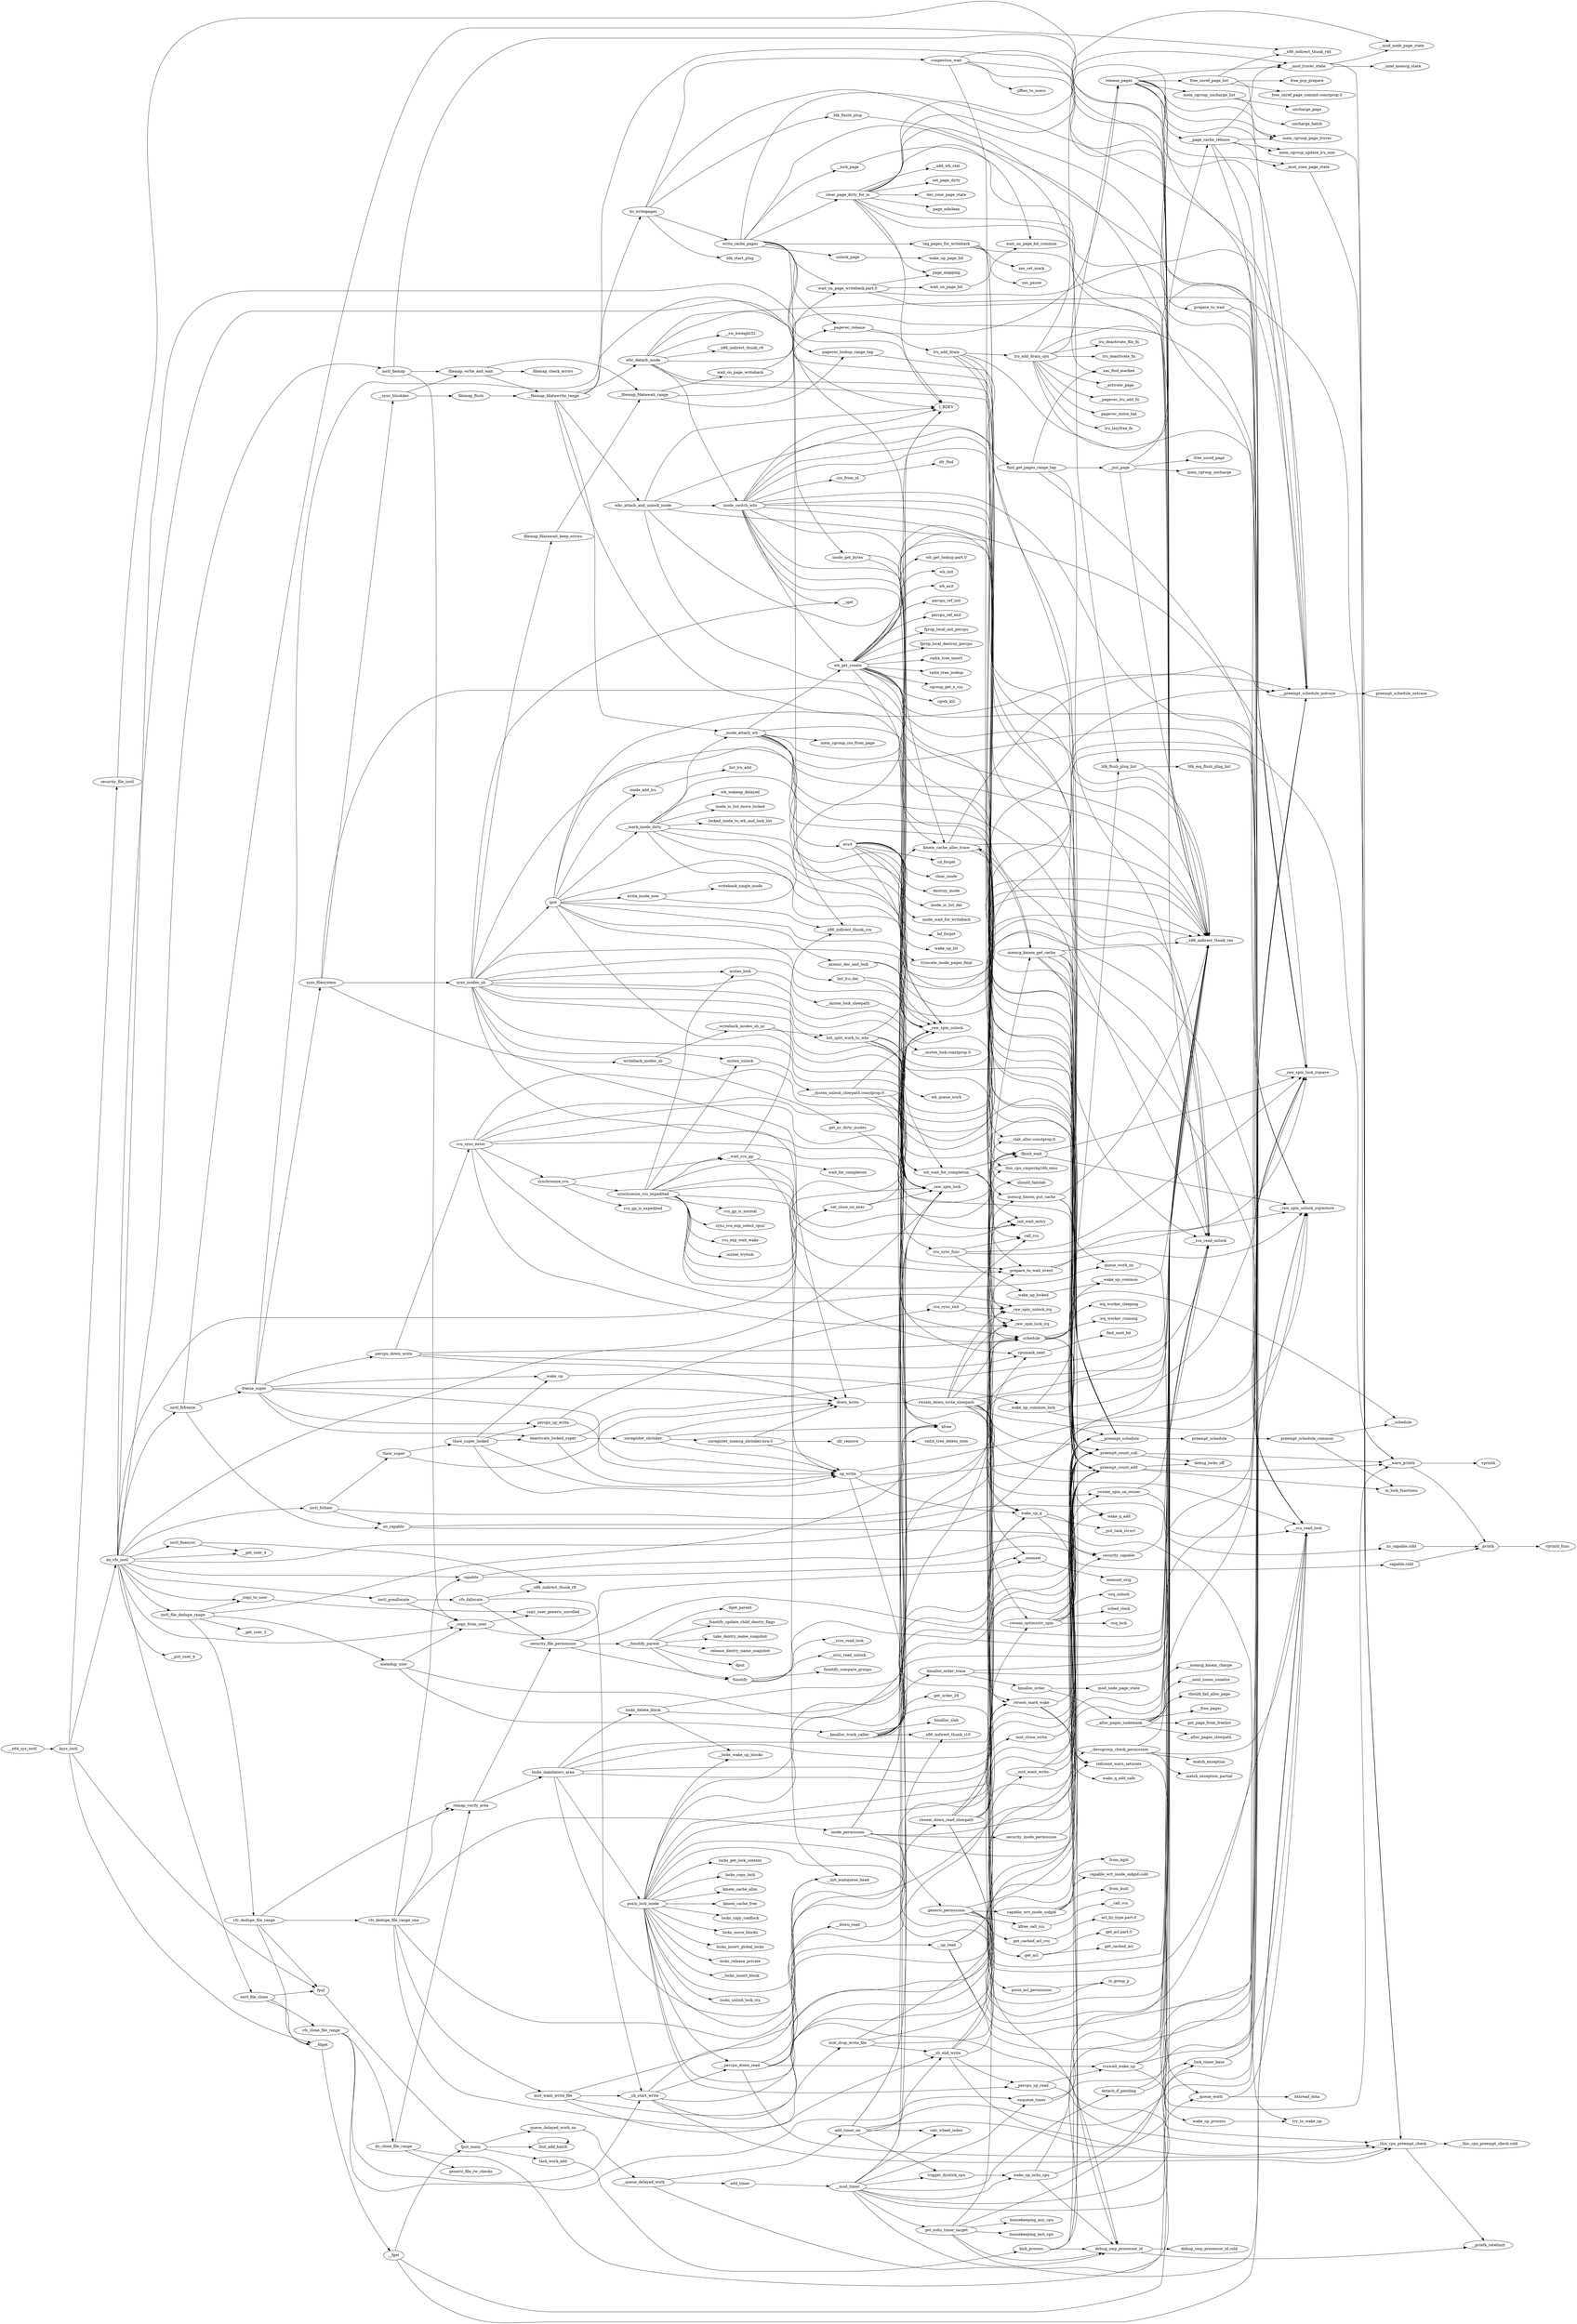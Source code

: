 digraph G {
rankdir="LR"
"__x64_sys_ioctl"->"ksys_ioctl" 
"ksys_ioctl"->"fput" 
"fput"->"fput_many" 
"fput_many"->"queue_delayed_work_on" 
"queue_delayed_work_on"->"__queue_delayed_work" 
"__queue_delayed_work"->"__queue_work" 
"__queue_work"->"kthread_data" 
"__queue_work"->"__rcu_read_lock" 
"__queue_delayed_work"->"add_timer_on" 
"add_timer_on"->"calc_wheel_index" 
"add_timer_on"->"lock_timer_base" 
"lock_timer_base"->"_raw_spin_unlock_irqrestore" 
"lock_timer_base"->"_raw_spin_lock_irqsave" 
"add_timer_on"->"trigger_dyntick_cpu" 
"trigger_dyntick_cpu"->"wake_up_nohz_cpu" 
"wake_up_nohz_cpu"->"___preempt_schedule_notrace" 
"wake_up_nohz_cpu"->"debug_smp_processor_id" 
"wake_up_nohz_cpu"->"__x86_indirect_thunk_rax" 
"add_timer_on"->"enqueue_timer" 
"enqueue_timer"->"___preempt_schedule_notrace" 
"___preempt_schedule_notrace"->"preempt_schedule_notrace" 
"enqueue_timer"->"__x86_indirect_thunk_rax" 
"add_timer_on"->"_raw_spin_unlock" 
"add_timer_on"->"_raw_spin_unlock_irqrestore" 
"add_timer_on"->"_raw_spin_lock" 
"__queue_delayed_work"->"add_timer" 
"add_timer"->"__mod_timer" 
"__mod_timer"->"get_nohz_timer_target" 
"get_nohz_timer_target"->"housekeeping_any_cpu" 
"get_nohz_timer_target"->"housekeeping_test_cpu" 
"get_nohz_timer_target"->"__rcu_read_lock" 
"get_nohz_timer_target"->"__rcu_read_unlock" 
"get_nohz_timer_target"->"debug_smp_processor_id" 
"get_nohz_timer_target"->"cpumask_next" 
"__mod_timer"->"wake_up_nohz_cpu" 
"__mod_timer"->"calc_wheel_index" 
"__mod_timer"->"lock_timer_base" 
"__mod_timer"->"trigger_dyntick_cpu" 
"__mod_timer"->"enqueue_timer" 
"__mod_timer"->"detach_if_pending" 
"detach_if_pending"->"___preempt_schedule_notrace" 
"detach_if_pending"->"__x86_indirect_thunk_rax" 
"__mod_timer"->"debug_smp_processor_id" 
"debug_smp_processor_id"->"__printk_ratelimit" 
"debug_smp_processor_id"->"debug_smp_processor_id.cold" 
"__mod_timer"->"_raw_spin_unlock" 
"__mod_timer"->"_raw_spin_unlock_irqrestore" 
"__mod_timer"->"_raw_spin_lock" 
"fput_many"->"task_work_add" 
"task_work_add"->"kick_process" 
"kick_process"->"___preempt_schedule" 
"___preempt_schedule"->"preempt_schedule" 
"preempt_schedule"->"preempt_schedule_common" 
"preempt_schedule_common"->"in_lock_functions" 
"preempt_schedule_common"->"__schedule" 
"kick_process"->"preempt_count_sub" 
"preempt_count_sub"->"debug_locks_off" 
"preempt_count_sub"->"__warn_printk" 
"__warn_printk"->"vprintk" 
"__warn_printk"->"printk" 
"printk"->"vprintk_func" 
"kick_process"->"preempt_count_add" 
"preempt_count_add"->"in_lock_functions" 
"preempt_count_add"->"debug_locks_off" 
"preempt_count_add"->"__warn_printk" 
"kick_process"->"debug_smp_processor_id" 
"kick_process"->"__x86_indirect_thunk_rax" 
"fput_many"->"llist_add_batch" 
"llist_add_batch"->"llist_add_batch" 
"ksys_ioctl"->"do_vfs_ioctl" 
"do_vfs_ioctl"->"capable" 
"capable"->"security_capable" 
"security_capable"->"__x86_indirect_thunk_rax" 
"capable"->"capable.cold" 
"capable.cold"->"printk" 
"do_vfs_ioctl"->"inode_get_bytes" 
"inode_get_bytes"->"_raw_spin_unlock" 
"inode_get_bytes"->"_raw_spin_lock" 
"do_vfs_ioctl"->"ioctl_fiemap" 
"ioctl_fiemap"->"filemap_write_and_wait" 
"filemap_write_and_wait"->"filemap_check_errors" 
"filemap_write_and_wait"->"__filemap_fdatawait_range" 
"__filemap_fdatawait_range"->"wait_on_page_writeback" 
"wait_on_page_writeback"->"wait_on_page_writeback.part.0" 
"wait_on_page_writeback.part.0"->"___preempt_schedule_notrace" 
"wait_on_page_writeback.part.0"->"wait_on_page_bit" 
"wait_on_page_bit"->"wait_on_page_bit_common" 
"wait_on_page_writeback.part.0"->"page_mapping" 
"wait_on_page_writeback.part.0"->"__x86_indirect_thunk_rax" 
"__filemap_fdatawait_range"->"pagevec_lookup_range_tag" 
"pagevec_lookup_range_tag"->"find_get_pages_range_tag" 
"find_get_pages_range_tag"->"__rcu_read_lock" 
"find_get_pages_range_tag"->"__rcu_read_unlock" 
"find_get_pages_range_tag"->"__put_page" 
"__put_page"->"__page_cache_release" 
"__put_page"->"free_unref_page" 
"__put_page"->"mem_cgroup_uncharge" 
"__put_page"->"__x86_indirect_thunk_rax" 
"find_get_pages_range_tag"->"xas_find_marked" 
"__filemap_fdatawait_range"->"__pagevec_release" 
"__pagevec_release"->"release_pages" 
"release_pages"->"__page_cache_release" 
"__page_cache_release"->"__mod_zone_page_state" 
"__page_cache_release"->"__mod_lruvec_state" 
"__page_cache_release"->"mem_cgroup_page_lruvec" 
"__page_cache_release"->"mem_cgroup_update_lru_size" 
"__page_cache_release"->"_raw_spin_unlock_irqrestore" 
"__page_cache_release"->"_raw_spin_lock_irqsave" 
"release_pages"->"__mod_zone_page_state" 
"__mod_zone_page_state"->"__this_cpu_preempt_check" 
"release_pages"->"free_unref_page_list" 
"free_unref_page_list"->"___preempt_schedule_notrace" 
"free_unref_page_list"->"free_unref_page_commit.constprop.0" 
"free_unref_page_list"->"free_pcp_prepare" 
"free_unref_page_list"->"__x86_indirect_thunk_rdx" 
"release_pages"->"__mod_lruvec_state" 
"__mod_lruvec_state"->"__mod_node_page_state" 
"__mod_lruvec_state"->"__mod_memcg_state" 
"__mod_lruvec_state"->"__this_cpu_preempt_check" 
"release_pages"->"mem_cgroup_page_lruvec" 
"release_pages"->"mem_cgroup_update_lru_size" 
"mem_cgroup_update_lru_size"->"__warn_printk" 
"release_pages"->"mem_cgroup_uncharge_list" 
"mem_cgroup_uncharge_list"->"uncharge_batch" 
"mem_cgroup_uncharge_list"->"uncharge_page" 
"release_pages"->"_raw_spin_unlock_irqrestore" 
"release_pages"->"_raw_spin_lock_irqsave" 
"release_pages"->"__x86_indirect_thunk_rax" 
"__pagevec_release"->"lru_add_drain" 
"lru_add_drain"->"___preempt_schedule" 
"lru_add_drain"->"preempt_count_sub" 
"lru_add_drain"->"preempt_count_add" 
"lru_add_drain"->"lru_add_drain_cpu" 
"lru_add_drain_cpu"->"lru_lazyfree_fn" 
"lru_add_drain_cpu"->"lru_deactivate_file_fn" 
"lru_add_drain_cpu"->"lru_deactivate_fn" 
"lru_add_drain_cpu"->"__activate_page" 
"lru_add_drain_cpu"->"release_pages" 
"lru_add_drain_cpu"->"__pagevec_lru_add_fn" 
"lru_add_drain_cpu"->"pagevec_move_tail" 
"lru_add_drain_cpu"->"mem_cgroup_page_lruvec" 
"lru_add_drain_cpu"->"_raw_spin_unlock_irqrestore" 
"lru_add_drain_cpu"->"_raw_spin_lock_irqsave" 
"lru_add_drain"->"__this_cpu_preempt_check" 
"__this_cpu_preempt_check"->"__printk_ratelimit" 
"__this_cpu_preempt_check"->"__this_cpu_preempt_check.cold" 
"filemap_write_and_wait"->"__filemap_fdatawrite_range" 
"__filemap_fdatawrite_range"->"do_writepages" 
"do_writepages"->"write_cache_pages" 
"write_cache_pages"->"___preempt_schedule_notrace" 
"write_cache_pages"->"unlock_page" 
"unlock_page"->"wake_up_page_bit" 
"write_cache_pages"->"__lock_page" 
"__lock_page"->"wait_on_page_bit_common" 
"write_cache_pages"->"tag_pages_for_writeback" 
"tag_pages_for_writeback"->"xas_pause" 
"tag_pages_for_writeback"->"xas_set_mark" 
"tag_pages_for_writeback"->"xas_find_marked" 
"tag_pages_for_writeback"->"_raw_spin_unlock_irq" 
"tag_pages_for_writeback"->"_raw_spin_lock_irq" 
"write_cache_pages"->"wait_on_page_writeback.part.0" 
"write_cache_pages"->"clear_page_dirty_for_io" 
"clear_page_dirty_for_io"->"__rcu_read_lock" 
"clear_page_dirty_for_io"->"__rcu_read_unlock" 
"clear_page_dirty_for_io"->"__add_wb_stat" 
"clear_page_dirty_for_io"->"set_page_dirty" 
"clear_page_dirty_for_io"->"page_mapping" 
"clear_page_dirty_for_io"->"dec_zone_page_state" 
"clear_page_dirty_for_io"->"__mod_node_page_state" 
"clear_page_dirty_for_io"->"page_mkclean" 
"clear_page_dirty_for_io"->"__mod_lruvec_state" 
"clear_page_dirty_for_io"->"I_BDEV" 
"clear_page_dirty_for_io"->"_raw_spin_unlock_irqrestore" 
"clear_page_dirty_for_io"->"_raw_spin_lock_irqsave" 
"write_cache_pages"->"pagevec_lookup_range_tag" 
"write_cache_pages"->"__pagevec_release" 
"write_cache_pages"->"I_BDEV" 
"write_cache_pages"->"__x86_indirect_thunk_rax" 
"write_cache_pages"->"__x86_indirect_thunk_rcx" 
"do_writepages"->"congestion_wait" 
"congestion_wait"->"___preempt_schedule_notrace" 
"congestion_wait"->"prepare_to_wait" 
"prepare_to_wait"->"_raw_spin_unlock_irqrestore" 
"prepare_to_wait"->"_raw_spin_lock_irqsave" 
"congestion_wait"->"finish_wait" 
"finish_wait"->"_raw_spin_unlock_irqrestore" 
"finish_wait"->"_raw_spin_lock_irqsave" 
"congestion_wait"->"jiffies_to_usecs" 
"congestion_wait"->"__x86_indirect_thunk_rax" 
"do_writepages"->"blk_start_plug" 
"do_writepages"->"blk_finish_plug" 
"blk_finish_plug"->"blk_flush_plug_list" 
"blk_flush_plug_list"->"blk_mq_flush_plug_list" 
"blk_flush_plug_list"->"__x86_indirect_thunk_rax" 
"do_writepages"->"__x86_indirect_thunk_rax" 
"__filemap_fdatawrite_range"->"wbc_attach_and_unlock_inode" 
"wbc_attach_and_unlock_inode"->"___preempt_schedule" 
"wbc_attach_and_unlock_inode"->"preempt_count_sub" 
"wbc_attach_and_unlock_inode"->"preempt_count_add" 
"wbc_attach_and_unlock_inode"->"inode_switch_wbs" 
"inode_switch_wbs"->"___preempt_schedule" 
"inode_switch_wbs"->"preempt_count_sub" 
"inode_switch_wbs"->"preempt_count_add" 
"inode_switch_wbs"->"__rcu_read_lock" 
"inode_switch_wbs"->"call_rcu" 
"inode_switch_wbs"->"__rcu_read_unlock" 
"inode_switch_wbs"->"css_from_id" 
"css_from_id"->"idr_find" 
"inode_switch_wbs"->"wb_get_create" 
"wb_get_create"->"___preempt_schedule" 
"wb_get_create"->"preempt_count_sub" 
"wb_get_create"->"preempt_count_add" 
"wb_get_create"->"cgroup_get_e_css" 
"wb_get_create"->"cgwb_kill" 
"wb_get_create"->"wb_get_lookup.part.0" 
"wb_get_create"->"wb_init" 
"wb_get_create"->"wb_exit" 
"wb_get_create"->"kmem_cache_alloc_trace" 
"wb_get_create"->"kfree" 
"wb_get_create"->"percpu_ref_init" 
"wb_get_create"->"percpu_ref_exit" 
"wb_get_create"->"refcount_warn_saturate" 
"wb_get_create"->"fprop_local_init_percpu" 
"wb_get_create"->"fprop_local_destroy_percpu" 
"wb_get_create"->"radix_tree_insert" 
"wb_get_create"->"radix_tree_lookup" 
"wb_get_create"->"_raw_spin_unlock_irqrestore" 
"wb_get_create"->"_raw_spin_lock_irqsave" 
"wb_get_create"->"__x86_indirect_thunk_rax" 
"inode_switch_wbs"->"kmem_cache_alloc_trace" 
"kmem_cache_alloc_trace"->"___preempt_schedule_notrace" 
"kmem_cache_alloc_trace"->"should_failslab" 
"kmem_cache_alloc_trace"->"___slab_alloc.constprop.0" 
"kmem_cache_alloc_trace"->"memcg_kmem_get_cache" 
"kmem_cache_alloc_trace"->"memcg_kmem_put_cache" 
"kmem_cache_alloc_trace"->"debug_smp_processor_id" 
"kmem_cache_alloc_trace"->"this_cpu_cmpxchg16b_emu" 
"kmem_cache_alloc_trace"->"__memset" 
"kmem_cache_alloc_trace"->"__x86_indirect_thunk_rax" 
"inode_switch_wbs"->"kfree" 
"inode_switch_wbs"->"__iget" 
"inode_switch_wbs"->"I_BDEV" 
"inode_switch_wbs"->"_raw_spin_unlock" 
"inode_switch_wbs"->"_raw_spin_lock" 
"inode_switch_wbs"->"__x86_indirect_thunk_rax" 
"wbc_attach_and_unlock_inode"->"I_BDEV" 
"wbc_attach_and_unlock_inode"->"_raw_spin_unlock" 
"__filemap_fdatawrite_range"->"wbc_detach_inode" 
"wbc_detach_inode"->"___preempt_schedule" 
"wbc_detach_inode"->"___preempt_schedule_notrace" 
"wbc_detach_inode"->"preempt_count_sub" 
"wbc_detach_inode"->"preempt_count_add" 
"wbc_detach_inode"->"inode_switch_wbs" 
"wbc_detach_inode"->"__sw_hweight32" 
"wbc_detach_inode"->"__x86_indirect_thunk_rax" 
"wbc_detach_inode"->"__x86_indirect_thunk_r9" 
"__filemap_fdatawrite_range"->"__inode_attach_wb" 
"__inode_attach_wb"->"___preempt_schedule" 
"__inode_attach_wb"->"preempt_count_sub" 
"__inode_attach_wb"->"preempt_count_add" 
"__inode_attach_wb"->"__rcu_read_lock" 
"__inode_attach_wb"->"__rcu_read_unlock" 
"__inode_attach_wb"->"wb_get_create" 
"__inode_attach_wb"->"mem_cgroup_css_from_page" 
"__inode_attach_wb"->"I_BDEV" 
"__inode_attach_wb"->"__x86_indirect_thunk_rax" 
"__filemap_fdatawrite_range"->"I_BDEV" 
"__filemap_fdatawrite_range"->"_raw_spin_lock" 
"ioctl_fiemap"->"_copy_from_user" 
"_copy_from_user"->"copy_user_generic_unrolled" 
"_copy_from_user"->"__memset" 
"__memset"->"memset_orig" 
"ioctl_fiemap"->"__x86_indirect_thunk_rax" 
"do_vfs_ioctl"->"ioctl_file_clone" 
"ioctl_file_clone"->"vfs_clone_file_range" 
"vfs_clone_file_range"->"do_clone_file_range" 
"do_clone_file_range"->"generic_file_rw_checks" 
"do_clone_file_range"->"remap_verify_area" 
"remap_verify_area"->"locks_mandatory_area" 
"locks_mandatory_area"->"__init_waitqueue_head" 
"locks_mandatory_area"->"init_wait_entry" 
"locks_mandatory_area"->"finish_wait" 
"locks_mandatory_area"->"prepare_to_wait_event" 
"prepare_to_wait_event"->"_raw_spin_unlock_irqrestore" 
"prepare_to_wait_event"->"_raw_spin_lock_irqsave" 
"locks_mandatory_area"->"locks_delete_block" 
"locks_delete_block"->"__locks_wake_up_blocks" 
"locks_delete_block"->"_raw_spin_unlock" 
"locks_delete_block"->"_raw_spin_lock" 
"locks_mandatory_area"->"posix_lock_inode" 
"posix_lock_inode"->"___preempt_schedule" 
"posix_lock_inode"->"___preempt_schedule_notrace" 
"posix_lock_inode"->"preempt_count_sub" 
"posix_lock_inode"->"preempt_count_add" 
"posix_lock_inode"->"__init_waitqueue_head" 
"posix_lock_inode"->"__percpu_up_read" 
"posix_lock_inode"->"__percpu_down_read" 
"posix_lock_inode"->"kmem_cache_alloc" 
"posix_lock_inode"->"kmem_cache_free" 
"posix_lock_inode"->"locks_copy_conflock" 
"posix_lock_inode"->"locks_move_blocks" 
"posix_lock_inode"->"locks_insert_global_locks" 
"posix_lock_inode"->"locks_release_private" 
"posix_lock_inode"->"__locks_wake_up_blocks" 
"posix_lock_inode"->"__locks_insert_block" 
"posix_lock_inode"->"locks_unlink_lock_ctx" 
"posix_lock_inode"->"locks_get_lock_context" 
"posix_lock_inode"->"locks_copy_lock" 
"posix_lock_inode"->"__this_cpu_preempt_check" 
"posix_lock_inode"->"_raw_spin_unlock" 
"posix_lock_inode"->"_raw_spin_lock" 
"posix_lock_inode"->"__x86_indirect_thunk_rax" 
"locks_mandatory_area"->"schedule" 
"schedule"->"wq_worker_running" 
"schedule"->"wq_worker_sleeping" 
"schedule"->"preempt_count_sub" 
"schedule"->"preempt_count_add" 
"schedule"->"blk_flush_plug_list" 
"schedule"->"__schedule" 
"remap_verify_area"->"security_file_permission" 
"security_file_permission"->"fsnotify" 
"fsnotify"->"__srcu_read_lock" 
"fsnotify"->"__srcu_read_unlock" 
"fsnotify"->"fsnotify_compare_groups" 
"fsnotify"->"__x86_indirect_thunk_rax" 
"security_file_permission"->"__fsnotify_parent" 
"__fsnotify_parent"->"take_dentry_name_snapshot" 
"__fsnotify_parent"->"release_dentry_name_snapshot" 
"__fsnotify_parent"->"dput" 
"__fsnotify_parent"->"dget_parent" 
"__fsnotify_parent"->"fsnotify" 
"__fsnotify_parent"->"__fsnotify_update_child_dentry_flags" 
"security_file_permission"->"__x86_indirect_thunk_rax" 
"do_clone_file_range"->"__x86_indirect_thunk_rax" 
"vfs_clone_file_range"->"__sb_end_write" 
"__sb_end_write"->"___preempt_schedule" 
"__sb_end_write"->"preempt_count_sub" 
"__sb_end_write"->"preempt_count_add" 
"__sb_end_write"->"__percpu_up_read" 
"__percpu_up_read"->"rcuwait_wake_up" 
"rcuwait_wake_up"->"wake_up_process" 
"wake_up_process"->"try_to_wake_up" 
"rcuwait_wake_up"->"__rcu_read_lock" 
"rcuwait_wake_up"->"__rcu_read_unlock" 
"__percpu_up_read"->"__this_cpu_preempt_check" 
"__sb_end_write"->"__this_cpu_preempt_check" 
"vfs_clone_file_range"->"__sb_start_write" 
"__sb_start_write"->"___preempt_schedule" 
"__sb_start_write"->"preempt_count_sub" 
"__sb_start_write"->"preempt_count_add" 
"__sb_start_write"->"__percpu_down_read" 
"__percpu_down_read"->"rcuwait_wake_up" 
"__percpu_down_read"->"preempt_count_sub" 
"__percpu_down_read"->"preempt_count_add" 
"__percpu_down_read"->"__down_read" 
"__down_read"->"rwsem_down_read_slowpath" 
"rwsem_down_read_slowpath"->"___preempt_schedule" 
"rwsem_down_read_slowpath"->"preempt_count_sub" 
"rwsem_down_read_slowpath"->"preempt_count_add" 
"rwsem_down_read_slowpath"->"wake_up_q" 
"rwsem_down_read_slowpath"->"rwsem_mark_wake" 
"rwsem_down_read_slowpath"->"rwsem_optimistic_spin" 
"rwsem_down_read_slowpath"->"__rcu_read_lock" 
"rwsem_down_read_slowpath"->"__rcu_read_unlock" 
"rwsem_down_read_slowpath"->"schedule" 
"rwsem_down_read_slowpath"->"_raw_spin_unlock_irq" 
"rwsem_down_read_slowpath"->"_raw_spin_lock_irq" 
"__percpu_down_read"->"__up_read" 
"__up_read"->"wake_up_q" 
"wake_up_q"->"__put_task_struct" 
"wake_up_q"->"try_to_wake_up" 
"wake_up_q"->"refcount_warn_saturate" 
"__up_read"->"rwsem_mark_wake" 
"rwsem_mark_wake"->"wake_q_add" 
"rwsem_mark_wake"->"wake_q_add_safe" 
"rwsem_mark_wake"->"refcount_warn_saturate" 
"__up_read"->"_raw_spin_unlock_irqrestore" 
"__up_read"->"_raw_spin_lock_irqsave" 
"__percpu_down_read"->"__this_cpu_preempt_check" 
"__sb_start_write"->"__this_cpu_preempt_check" 
"ioctl_file_clone"->"fput" 
"ioctl_file_clone"->"__fdget" 
"__fdget"->"__fget" 
"__fget"->"__rcu_read_lock" 
"__fget"->"__rcu_read_unlock" 
"__fget"->"fput_many" 
"do_vfs_ioctl"->"ioctl_preallocate" 
"ioctl_preallocate"->"vfs_fallocate" 
"vfs_fallocate"->"__sb_start_write" 
"vfs_fallocate"->"security_file_permission" 
"vfs_fallocate"->"__x86_indirect_thunk_r8" 
"ioctl_preallocate"->"_copy_from_user" 
"do_vfs_ioctl"->"ioctl_fioasync" 
"ioctl_fioasync"->"__get_user_4" 
"ioctl_fioasync"->"__x86_indirect_thunk_r8" 
"do_vfs_ioctl"->"ioctl_fsfreeze" 
"ioctl_fsfreeze"->"ns_capable" 
"ns_capable"->"security_capable" 
"ns_capable"->"ns_capable.cold" 
"ns_capable.cold"->"printk" 
"ioctl_fsfreeze"->"freeze_super" 
"freeze_super"->"__wake_up" 
"__wake_up"->"__wake_up_common_lock" 
"__wake_up_common_lock"->"__wake_up_common" 
"__wake_up_common"->"__x86_indirect_thunk_rax" 
"__wake_up_common_lock"->"_raw_spin_unlock_irqrestore" 
"__wake_up_common_lock"->"_raw_spin_lock_irqsave" 
"freeze_super"->"up_write" 
"up_write"->"wake_up_q" 
"up_write"->"rwsem_mark_wake" 
"up_write"->"_raw_spin_unlock_irqrestore" 
"up_write"->"_raw_spin_lock_irqsave" 
"freeze_super"->"percpu_down_write" 
"percpu_down_write"->"rcu_sync_enter" 
"rcu_sync_enter"->"init_wait_entry" 
"rcu_sync_enter"->"finish_wait" 
"rcu_sync_enter"->"prepare_to_wait_event" 
"rcu_sync_enter"->"rcu_sync_func" 
"rcu_sync_func"->"__wake_up_locked" 
"__wake_up_locked"->"__wake_up_common" 
"rcu_sync_func"->"call_rcu" 
"rcu_sync_func"->"_raw_spin_unlock_irqrestore" 
"rcu_sync_func"->"_raw_spin_lock_irqsave" 
"rcu_sync_enter"->"synchronize_rcu" 
"synchronize_rcu"->"rcu_gp_is_expedited" 
"synchronize_rcu"->"__wait_rcu_gp" 
"__wait_rcu_gp"->"__init_waitqueue_head" 
"__wait_rcu_gp"->"wait_for_completion" 
"__wait_rcu_gp"->"__x86_indirect_thunk_rcx" 
"synchronize_rcu"->"synchronize_rcu_expedited" 
"synchronize_rcu_expedited"->"queue_work_on" 
"synchronize_rcu_expedited"->"init_wait_entry" 
"synchronize_rcu_expedited"->"finish_wait" 
"synchronize_rcu_expedited"->"prepare_to_wait_event" 
"synchronize_rcu_expedited"->"rcu_gp_is_normal" 
"synchronize_rcu_expedited"->"__wait_rcu_gp" 
"synchronize_rcu_expedited"->"sync_rcu_exp_select_cpus" 
"synchronize_rcu_expedited"->"rcu_exp_wait_wake" 
"synchronize_rcu_expedited"->"schedule" 
"synchronize_rcu_expedited"->"mutex_unlock" 
"synchronize_rcu_expedited"->"mutex_trylock" 
"synchronize_rcu_expedited"->"mutex_lock" 
"synchronize_rcu_expedited"->"_raw_spin_unlock" 
"synchronize_rcu_expedited"->"_raw_spin_lock" 
"rcu_sync_enter"->"schedule" 
"rcu_sync_enter"->"_raw_spin_unlock_irq" 
"rcu_sync_enter"->"_raw_spin_lock_irq" 
"percpu_down_write"->"cpumask_next" 
"cpumask_next"->"find_next_bit" 
"percpu_down_write"->"schedule" 
"percpu_down_write"->"down_write" 
"down_write"->"rwsem_down_write_slowpath" 
"rwsem_down_write_slowpath"->"___preempt_schedule" 
"rwsem_down_write_slowpath"->"preempt_count_sub" 
"rwsem_down_write_slowpath"->"preempt_count_add" 
"rwsem_down_write_slowpath"->"wake_up_q" 
"rwsem_down_write_slowpath"->"rwsem_spin_on_owner" 
"rwsem_spin_on_owner"->"__rcu_read_lock" 
"rwsem_spin_on_owner"->"__rcu_read_unlock" 
"rwsem_down_write_slowpath"->"rwsem_mark_wake" 
"rwsem_down_write_slowpath"->"rwsem_optimistic_spin" 
"rwsem_optimistic_spin"->"___preempt_schedule" 
"rwsem_optimistic_spin"->"sched_clock" 
"rwsem_optimistic_spin"->"preempt_count_sub" 
"rwsem_optimistic_spin"->"preempt_count_add" 
"rwsem_optimistic_spin"->"rwsem_spin_on_owner" 
"rwsem_optimistic_spin"->"osq_lock" 
"rwsem_optimistic_spin"->"osq_unlock" 
"rwsem_down_write_slowpath"->"__rcu_read_lock" 
"rwsem_down_write_slowpath"->"__rcu_read_unlock" 
"rwsem_down_write_slowpath"->"schedule" 
"rwsem_down_write_slowpath"->"_raw_spin_unlock_irq" 
"rwsem_down_write_slowpath"->"_raw_spin_lock_irq" 
"freeze_super"->"percpu_up_write" 
"percpu_up_write"->"up_write" 
"percpu_up_write"->"rcu_sync_exit" 
"rcu_sync_exit"->"call_rcu" 
"rcu_sync_exit"->"_raw_spin_unlock_irq" 
"rcu_sync_exit"->"_raw_spin_lock_irq" 
"freeze_super"->"deactivate_locked_super" 
"deactivate_locked_super"->"up_write" 
"deactivate_locked_super"->"unregister_shrinker" 
"unregister_shrinker"->"up_write" 
"unregister_shrinker"->"unregister_memcg_shrinker.isra.0" 
"unregister_memcg_shrinker.isra.0"->"up_write" 
"unregister_memcg_shrinker.isra.0"->"idr_remove" 
"idr_remove"->"radix_tree_delete_item" 
"unregister_memcg_shrinker.isra.0"->"down_write" 
"unregister_shrinker"->"kfree" 
"unregister_shrinker"->"down_write" 
"deactivate_locked_super"->"__x86_indirect_thunk_rax" 
"freeze_super"->"sync_filesystem" 
"sync_filesystem"->"writeback_inodes_sb" 
"writeback_inodes_sb"->"get_nr_dirty_inodes" 
"get_nr_dirty_inodes"->"cpumask_next" 
"writeback_inodes_sb"->"__writeback_inodes_sb_nr" 
"__writeback_inodes_sb_nr"->"wb_wait_for_completion" 
"wb_wait_for_completion"->"init_wait_entry" 
"wb_wait_for_completion"->"finish_wait" 
"wb_wait_for_completion"->"prepare_to_wait_event" 
"wb_wait_for_completion"->"schedule" 
"__writeback_inodes_sb_nr"->"bdi_split_work_to_wbs" 
"bdi_split_work_to_wbs"->"___preempt_schedule" 
"bdi_split_work_to_wbs"->"preempt_count_sub" 
"bdi_split_work_to_wbs"->"preempt_count_add" 
"bdi_split_work_to_wbs"->"__rcu_read_lock" 
"bdi_split_work_to_wbs"->"__rcu_read_unlock" 
"bdi_split_work_to_wbs"->"kmem_cache_alloc_trace" 
"bdi_split_work_to_wbs"->"wb_queue_work" 
"bdi_split_work_to_wbs"->"wb_wait_for_completion" 
"bdi_split_work_to_wbs"->"__x86_indirect_thunk_rax" 
"sync_filesystem"->"sync_inodes_sb" 
"sync_inodes_sb"->"up_write" 
"sync_inodes_sb"->"__rcu_read_lock" 
"sync_inodes_sb"->"__rcu_read_unlock" 
"sync_inodes_sb"->"filemap_fdatawait_keep_errors" 
"filemap_fdatawait_keep_errors"->"__filemap_fdatawait_range" 
"sync_inodes_sb"->"__iget" 
"sync_inodes_sb"->"iput" 
"iput"->"___preempt_schedule_notrace" 
"iput"->"list_lru_del" 
"list_lru_del"->"_raw_spin_unlock" 
"list_lru_del"->"_raw_spin_lock" 
"iput"->"evict" 
"evict"->"wake_up_bit" 
"evict"->"truncate_inode_pages_final" 
"evict"->"cd_forget" 
"evict"->"clear_inode" 
"evict"->"destroy_inode" 
"evict"->"inode_io_list_del" 
"evict"->"inode_wait_for_writeback" 
"evict"->"bd_forget" 
"evict"->"_raw_spin_unlock" 
"evict"->"_raw_spin_lock" 
"evict"->"__x86_indirect_thunk_rax" 
"iput"->"inode_add_lru" 
"inode_add_lru"->"list_lru_add" 
"iput"->"__mark_inode_dirty" 
"__mark_inode_dirty"->"___preempt_schedule_notrace" 
"__mark_inode_dirty"->"wb_wakeup_delayed" 
"__mark_inode_dirty"->"inode_io_list_move_locked" 
"__mark_inode_dirty"->"locked_inode_to_wb_and_lock_list" 
"__mark_inode_dirty"->"__inode_attach_wb" 
"__mark_inode_dirty"->"__warn_printk" 
"__mark_inode_dirty"->"_raw_spin_unlock" 
"__mark_inode_dirty"->"_raw_spin_lock" 
"__mark_inode_dirty"->"__x86_indirect_thunk_rax" 
"iput"->"write_inode_now" 
"write_inode_now"->"writeback_single_inode" 
"write_inode_now"->"I_BDEV" 
"iput"->"_atomic_dec_and_lock" 
"_atomic_dec_and_lock"->"_raw_spin_unlock" 
"_atomic_dec_and_lock"->"_raw_spin_lock" 
"iput"->"_raw_spin_unlock" 
"iput"->"_raw_spin_lock" 
"iput"->"__x86_indirect_thunk_rax" 
"iput"->"__x86_indirect_thunk_rcx" 
"sync_inodes_sb"->"wb_wait_for_completion" 
"sync_inodes_sb"->"bdi_split_work_to_wbs" 
"sync_inodes_sb"->"mutex_unlock" 
"mutex_unlock"->"__mutex_unlock_slowpath.constprop.0" 
"__mutex_unlock_slowpath.constprop.0"->"wake_q_add" 
"__mutex_unlock_slowpath.constprop.0"->"wake_up_q" 
"__mutex_unlock_slowpath.constprop.0"->"_raw_spin_unlock" 
"__mutex_unlock_slowpath.constprop.0"->"_raw_spin_lock" 
"sync_inodes_sb"->"mutex_lock" 
"mutex_lock"->"__mutex_lock_slowpath" 
"__mutex_lock_slowpath"->"__mutex_lock.constprop.0" 
"sync_inodes_sb"->"down_write" 
"sync_inodes_sb"->"_raw_spin_unlock" 
"sync_inodes_sb"->"_raw_spin_unlock_irq" 
"sync_inodes_sb"->"_raw_spin_lock" 
"sync_inodes_sb"->"_raw_spin_lock_irq" 
"sync_filesystem"->"__sync_blockdev" 
"__sync_blockdev"->"filemap_write_and_wait" 
"__sync_blockdev"->"filemap_flush" 
"filemap_flush"->"__filemap_fdatawrite_range" 
"sync_filesystem"->"__x86_indirect_thunk_rax" 
"freeze_super"->"down_write" 
"freeze_super"->"__x86_indirect_thunk_rax" 
"ioctl_fsfreeze"->"__x86_indirect_thunk_rdx" 
"do_vfs_ioctl"->"ioctl_fsthaw" 
"ioctl_fsthaw"->"ns_capable" 
"ioctl_fsthaw"->"thaw_super" 
"thaw_super"->"thaw_super_locked" 
"thaw_super_locked"->"__wake_up" 
"thaw_super_locked"->"up_write" 
"thaw_super_locked"->"percpu_up_write" 
"thaw_super_locked"->"deactivate_locked_super" 
"thaw_super_locked"->"__x86_indirect_thunk_rax" 
"thaw_super"->"down_write" 
"ioctl_fsthaw"->"__x86_indirect_thunk_rax" 
"do_vfs_ioctl"->"ioctl_file_dedupe_range" 
"ioctl_file_dedupe_range"->"memdup_user" 
"memdup_user"->"kfree" 
"memdup_user"->"__kmalloc_track_caller" 
"__kmalloc_track_caller"->"___preempt_schedule_notrace" 
"__kmalloc_track_caller"->"should_failslab" 
"__kmalloc_track_caller"->"kmalloc_order_trace" 
"kmalloc_order_trace"->"___preempt_schedule_notrace" 
"kmalloc_order_trace"->"kmalloc_order" 
"kmalloc_order"->"mod_node_page_state" 
"kmalloc_order"->"__alloc_pages_nodemask" 
"__alloc_pages_nodemask"->"___preempt_schedule_notrace" 
"__alloc_pages_nodemask"->"__next_zones_zonelist" 
"__alloc_pages_nodemask"->"should_fail_alloc_page" 
"__alloc_pages_nodemask"->"__free_pages" 
"__alloc_pages_nodemask"->"get_page_from_freelist" 
"__alloc_pages_nodemask"->"__alloc_pages_slowpath" 
"__alloc_pages_nodemask"->"__memcg_kmem_charge" 
"__alloc_pages_nodemask"->"__x86_indirect_thunk_rax" 
"kmalloc_order_trace"->"__x86_indirect_thunk_rax" 
"__kmalloc_track_caller"->"kmalloc_slab" 
"__kmalloc_track_caller"->"get_order_26" 
"__kmalloc_track_caller"->"___slab_alloc.constprop.0" 
"__kmalloc_track_caller"->"memcg_kmem_get_cache" 
"memcg_kmem_get_cache"->"___preempt_schedule" 
"memcg_kmem_get_cache"->"queue_work_on" 
"queue_work_on"->"__queue_work" 
"memcg_kmem_get_cache"->"preempt_count_sub" 
"memcg_kmem_get_cache"->"preempt_count_add" 
"memcg_kmem_get_cache"->"__rcu_read_lock" 
"memcg_kmem_get_cache"->"__rcu_read_unlock" 
"memcg_kmem_get_cache"->"kmem_cache_alloc_trace" 
"memcg_kmem_get_cache"->"__x86_indirect_thunk_rax" 
"__kmalloc_track_caller"->"memcg_kmem_put_cache" 
"memcg_kmem_put_cache"->"___preempt_schedule" 
"memcg_kmem_put_cache"->"preempt_count_sub" 
"memcg_kmem_put_cache"->"preempt_count_add" 
"memcg_kmem_put_cache"->"__x86_indirect_thunk_rax" 
"__kmalloc_track_caller"->"debug_smp_processor_id" 
"__kmalloc_track_caller"->"this_cpu_cmpxchg16b_emu" 
"__kmalloc_track_caller"->"__memset" 
"__kmalloc_track_caller"->"__x86_indirect_thunk_r10" 
"memdup_user"->"_copy_from_user" 
"ioctl_file_dedupe_range"->"kfree" 
"ioctl_file_dedupe_range"->"vfs_dedupe_file_range" 
"vfs_dedupe_file_range"->"remap_verify_area" 
"vfs_dedupe_file_range"->"vfs_dedupe_file_range_one" 
"vfs_dedupe_file_range_one"->"capable" 
"vfs_dedupe_file_range_one"->"remap_verify_area" 
"vfs_dedupe_file_range_one"->"inode_permission" 
"inode_permission"->"generic_permission" 
"generic_permission"->"capable_wrt_inode_uidgid" 
"capable_wrt_inode_uidgid"->"from_kuid" 
"capable_wrt_inode_uidgid"->"from_kgid" 
"capable_wrt_inode_uidgid"->"security_capable" 
"capable_wrt_inode_uidgid"->"capable_wrt_inode_uidgid.cold" 
"generic_permission"->"in_group_p" 
"generic_permission"->"kfree_call_rcu" 
"kfree_call_rcu"->"__call_rcu" 
"generic_permission"->"get_cached_acl_rcu" 
"get_cached_acl_rcu"->"acl_by_type.part.0" 
"generic_permission"->"get_acl" 
"get_acl"->"get_cached_acl" 
"get_acl"->"get_acl.part.0" 
"generic_permission"->"posix_acl_permission" 
"posix_acl_permission"->"in_group_p" 
"generic_permission"->"refcount_warn_saturate" 
"refcount_warn_saturate"->"__warn_printk" 
"inode_permission"->"security_inode_permission" 
"security_inode_permission"->"__x86_indirect_thunk_rax" 
"inode_permission"->"__devcgroup_check_permission" 
"__devcgroup_check_permission"->"__rcu_read_lock" 
"__devcgroup_check_permission"->"__rcu_read_unlock" 
"__devcgroup_check_permission"->"match_exception" 
"__devcgroup_check_permission"->"match_exception_partial" 
"inode_permission"->"_raw_spin_unlock" 
"inode_permission"->"_raw_spin_lock" 
"inode_permission"->"__x86_indirect_thunk_rax" 
"vfs_dedupe_file_range_one"->"mnt_drop_write_file" 
"mnt_drop_write_file"->"___preempt_schedule" 
"mnt_drop_write_file"->"preempt_count_sub" 
"mnt_drop_write_file"->"preempt_count_add" 
"mnt_drop_write_file"->"__sb_end_write" 
"vfs_dedupe_file_range_one"->"mnt_want_write_file" 
"mnt_want_write_file"->"__sb_end_write" 
"mnt_want_write_file"->"__sb_start_write" 
"mnt_want_write_file"->"mnt_clone_write" 
"mnt_clone_write"->"___preempt_schedule" 
"mnt_clone_write"->"preempt_count_sub" 
"mnt_clone_write"->"preempt_count_add" 
"mnt_want_write_file"->"__mnt_want_write" 
"__mnt_want_write"->"___preempt_schedule" 
"__mnt_want_write"->"preempt_count_sub" 
"__mnt_want_write"->"preempt_count_add" 
"vfs_dedupe_file_range_one"->"__x86_indirect_thunk_r10" 
"vfs_dedupe_file_range"->"fput" 
"vfs_dedupe_file_range"->"__fdget" 
"ioctl_file_dedupe_range"->"_copy_to_user" 
"_copy_to_user"->"copy_user_generic_unrolled" 
"ioctl_file_dedupe_range"->"__get_user_2" 
"do_vfs_ioctl"->"set_close_on_exec" 
"set_close_on_exec"->"_raw_spin_unlock" 
"set_close_on_exec"->"_raw_spin_lock" 
"do_vfs_ioctl"->"_copy_to_user" 
"do_vfs_ioctl"->"_copy_from_user" 
"do_vfs_ioctl"->"__get_user_4" 
"do_vfs_ioctl"->"__put_user_4" 
"do_vfs_ioctl"->"_raw_spin_unlock" 
"do_vfs_ioctl"->"_raw_spin_lock" 
"do_vfs_ioctl"->"__x86_indirect_thunk_rax" 
"ksys_ioctl"->"__fdget" 
"ksys_ioctl"->"security_file_ioctl" 
"security_file_ioctl"->"__x86_indirect_thunk_rax" 
}

